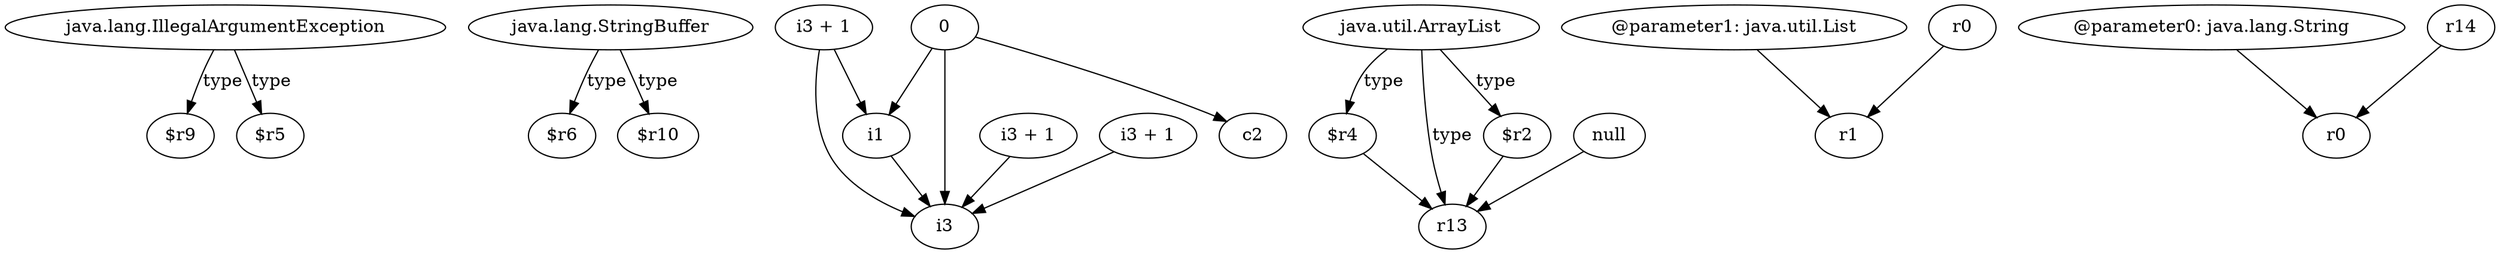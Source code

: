 digraph g {
0[label="java.lang.IllegalArgumentException"]
1[label="$r9"]
0->1[label="type"]
2[label="java.lang.StringBuffer"]
3[label="$r6"]
2->3[label="type"]
4[label="i3 + 1"]
5[label="i1"]
4->5[label=""]
6[label="java.util.ArrayList"]
7[label="$r4"]
6->7[label="type"]
8[label="r13"]
6->8[label="type"]
9[label="@parameter1: java.util.List"]
10[label="r1"]
9->10[label=""]
11[label="0"]
12[label="c2"]
11->12[label=""]
13[label="r0"]
13->10[label=""]
14[label="@parameter0: java.lang.String"]
15[label="r0"]
14->15[label=""]
7->8[label=""]
16[label="$r2"]
6->16[label="type"]
17[label="i3 + 1"]
18[label="i3"]
17->18[label=""]
16->8[label=""]
19[label="null"]
19->8[label=""]
11->5[label=""]
20[label="$r5"]
0->20[label="type"]
21[label="$r10"]
2->21[label="type"]
22[label="i3 + 1"]
22->18[label=""]
11->18[label=""]
23[label="r14"]
23->15[label=""]
5->18[label=""]
4->18[label=""]
}